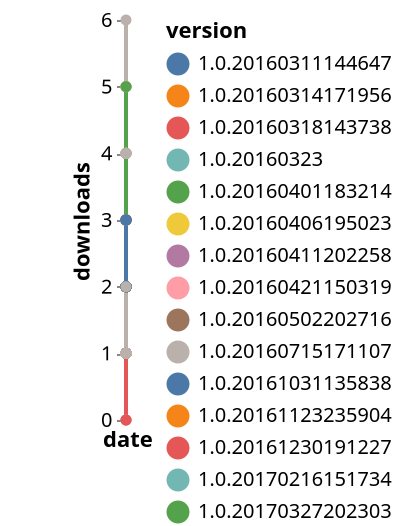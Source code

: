 {"$schema": "https://vega.github.io/schema/vega-lite/v5.json", "description": "A simple bar chart with embedded data.", "data": {"values": [{"date": "2021-09-03", "total": 349, "delta": 1, "version": "2.0.2"}, {"date": "2021-09-04", "total": 350, "delta": 1, "version": "2.0.2"}, {"date": "2021-09-05", "total": 351, "delta": 1, "version": "2.0.2"}, {"date": "2021-09-06", "total": 352, "delta": 1, "version": "2.0.2"}, {"date": "2021-09-07", "total": 353, "delta": 1, "version": "2.0.2"}, {"date": "2021-09-08", "total": 354, "delta": 1, "version": "2.0.2"}, {"date": "2021-09-09", "total": 356, "delta": 2, "version": "2.0.2"}, {"date": "2021-09-10", "total": 357, "delta": 1, "version": "2.0.2"}, {"date": "2021-09-11", "total": 358, "delta": 1, "version": "2.0.2"}, {"date": "2021-09-12", "total": 359, "delta": 1, "version": "2.0.2"}, {"date": "2021-09-13", "total": 360, "delta": 1, "version": "2.0.2"}, {"date": "2021-09-14", "total": 361, "delta": 1, "version": "2.0.2"}, {"date": "2021-09-15", "total": 362, "delta": 1, "version": "2.0.2"}, {"date": "2021-09-16", "total": 363, "delta": 1, "version": "2.0.2"}, {"date": "2021-09-03", "total": 535, "delta": 1, "version": "2.0.3.1"}, {"date": "2021-09-04", "total": 536, "delta": 1, "version": "2.0.3.1"}, {"date": "2021-09-05", "total": 537, "delta": 1, "version": "2.0.3.1"}, {"date": "2021-09-06", "total": 538, "delta": 1, "version": "2.0.3.1"}, {"date": "2021-09-07", "total": 540, "delta": 2, "version": "2.0.3.1"}, {"date": "2021-09-08", "total": 541, "delta": 1, "version": "2.0.3.1"}, {"date": "2021-09-09", "total": 544, "delta": 3, "version": "2.0.3.1"}, {"date": "2021-09-10", "total": 545, "delta": 1, "version": "2.0.3.1"}, {"date": "2021-09-11", "total": 546, "delta": 1, "version": "2.0.3.1"}, {"date": "2021-09-12", "total": 547, "delta": 1, "version": "2.0.3.1"}, {"date": "2021-09-13", "total": 548, "delta": 1, "version": "2.0.3.1"}, {"date": "2021-09-14", "total": 549, "delta": 1, "version": "2.0.3.1"}, {"date": "2021-09-15", "total": 550, "delta": 1, "version": "2.0.3.1"}, {"date": "2021-09-16", "total": 551, "delta": 1, "version": "2.0.3.1"}, {"date": "2021-09-03", "total": 2668, "delta": 2, "version": "1.0.20160323"}, {"date": "2021-09-04", "total": 2670, "delta": 2, "version": "1.0.20160323"}, {"date": "2021-09-05", "total": 2672, "delta": 2, "version": "1.0.20160323"}, {"date": "2021-09-06", "total": 2674, "delta": 2, "version": "1.0.20160323"}, {"date": "2021-09-07", "total": 2677, "delta": 3, "version": "1.0.20160323"}, {"date": "2021-09-08", "total": 2680, "delta": 3, "version": "1.0.20160323"}, {"date": "2021-09-09", "total": 2682, "delta": 2, "version": "1.0.20160323"}, {"date": "2021-09-10", "total": 2684, "delta": 2, "version": "1.0.20160323"}, {"date": "2021-09-11", "total": 2686, "delta": 2, "version": "1.0.20160323"}, {"date": "2021-09-12", "total": 2688, "delta": 2, "version": "1.0.20160323"}, {"date": "2021-09-13", "total": 2690, "delta": 2, "version": "1.0.20160323"}, {"date": "2021-09-14", "total": 2692, "delta": 2, "version": "1.0.20160323"}, {"date": "2021-09-15", "total": 2694, "delta": 2, "version": "1.0.20160323"}, {"date": "2021-09-16", "total": 2695, "delta": 1, "version": "1.0.20160323"}, {"date": "2021-09-03", "total": 2839, "delta": 2, "version": "1.0.20170216151734"}, {"date": "2021-09-04", "total": 2841, "delta": 2, "version": "1.0.20170216151734"}, {"date": "2021-09-05", "total": 2843, "delta": 2, "version": "1.0.20170216151734"}, {"date": "2021-09-06", "total": 2845, "delta": 2, "version": "1.0.20170216151734"}, {"date": "2021-09-07", "total": 2848, "delta": 3, "version": "1.0.20170216151734"}, {"date": "2021-09-08", "total": 2851, "delta": 3, "version": "1.0.20170216151734"}, {"date": "2021-09-09", "total": 2853, "delta": 2, "version": "1.0.20170216151734"}, {"date": "2021-09-10", "total": 2855, "delta": 2, "version": "1.0.20170216151734"}, {"date": "2021-09-11", "total": 2857, "delta": 2, "version": "1.0.20170216151734"}, {"date": "2021-09-12", "total": 2859, "delta": 2, "version": "1.0.20170216151734"}, {"date": "2021-09-13", "total": 2861, "delta": 2, "version": "1.0.20170216151734"}, {"date": "2021-09-14", "total": 2863, "delta": 2, "version": "1.0.20170216151734"}, {"date": "2021-09-15", "total": 2865, "delta": 2, "version": "1.0.20170216151734"}, {"date": "2021-09-16", "total": 2866, "delta": 1, "version": "1.0.20170216151734"}, {"date": "2021-09-03", "total": 3772, "delta": 2, "version": "1.0.20180216164101"}, {"date": "2021-09-04", "total": 3774, "delta": 2, "version": "1.0.20180216164101"}, {"date": "2021-09-05", "total": 3776, "delta": 2, "version": "1.0.20180216164101"}, {"date": "2021-09-06", "total": 3778, "delta": 2, "version": "1.0.20180216164101"}, {"date": "2021-09-07", "total": 3782, "delta": 4, "version": "1.0.20180216164101"}, {"date": "2021-09-08", "total": 3785, "delta": 3, "version": "1.0.20180216164101"}, {"date": "2021-09-09", "total": 3787, "delta": 2, "version": "1.0.20180216164101"}, {"date": "2021-09-10", "total": 3789, "delta": 2, "version": "1.0.20180216164101"}, {"date": "2021-09-11", "total": 3791, "delta": 2, "version": "1.0.20180216164101"}, {"date": "2021-09-12", "total": 3793, "delta": 2, "version": "1.0.20180216164101"}, {"date": "2021-09-13", "total": 3795, "delta": 2, "version": "1.0.20180216164101"}, {"date": "2021-09-14", "total": 3797, "delta": 2, "version": "1.0.20180216164101"}, {"date": "2021-09-15", "total": 3797, "delta": 0, "version": "1.0.20180216164101"}, {"date": "2021-09-16", "total": 3798, "delta": 1, "version": "1.0.20180216164101"}, {"date": "2021-09-03", "total": 3278, "delta": 2, "version": "1.0.20171010180436"}, {"date": "2021-09-04", "total": 3280, "delta": 2, "version": "1.0.20171010180436"}, {"date": "2021-09-05", "total": 3282, "delta": 2, "version": "1.0.20171010180436"}, {"date": "2021-09-06", "total": 3284, "delta": 2, "version": "1.0.20171010180436"}, {"date": "2021-09-07", "total": 3288, "delta": 4, "version": "1.0.20171010180436"}, {"date": "2021-09-08", "total": 3291, "delta": 3, "version": "1.0.20171010180436"}, {"date": "2021-09-09", "total": 3293, "delta": 2, "version": "1.0.20171010180436"}, {"date": "2021-09-10", "total": 3295, "delta": 2, "version": "1.0.20171010180436"}, {"date": "2021-09-11", "total": 3297, "delta": 2, "version": "1.0.20171010180436"}, {"date": "2021-09-12", "total": 3299, "delta": 2, "version": "1.0.20171010180436"}, {"date": "2021-09-13", "total": 3301, "delta": 2, "version": "1.0.20171010180436"}, {"date": "2021-09-14", "total": 3303, "delta": 2, "version": "1.0.20171010180436"}, {"date": "2021-09-15", "total": 3304, "delta": 1, "version": "1.0.20171010180436"}, {"date": "2021-09-16", "total": 3305, "delta": 1, "version": "1.0.20171010180436"}, {"date": "2021-09-03", "total": 135, "delta": 1, "version": "2.0.4"}, {"date": "2021-09-04", "total": 136, "delta": 1, "version": "2.0.4"}, {"date": "2021-09-05", "total": 137, "delta": 1, "version": "2.0.4"}, {"date": "2021-09-06", "total": 138, "delta": 1, "version": "2.0.4"}, {"date": "2021-09-07", "total": 139, "delta": 1, "version": "2.0.4"}, {"date": "2021-09-08", "total": 141, "delta": 2, "version": "2.0.4"}, {"date": "2021-09-09", "total": 143, "delta": 2, "version": "2.0.4"}, {"date": "2021-09-10", "total": 144, "delta": 1, "version": "2.0.4"}, {"date": "2021-09-11", "total": 145, "delta": 1, "version": "2.0.4"}, {"date": "2021-09-12", "total": 146, "delta": 1, "version": "2.0.4"}, {"date": "2021-09-13", "total": 148, "delta": 2, "version": "2.0.4"}, {"date": "2021-09-14", "total": 149, "delta": 1, "version": "2.0.4"}, {"date": "2021-09-15", "total": 151, "delta": 2, "version": "2.0.4"}, {"date": "2021-09-16", "total": 152, "delta": 1, "version": "2.0.4"}, {"date": "2021-09-03", "total": 2612, "delta": 2, "version": "1.3.1.20190301150258"}, {"date": "2021-09-04", "total": 2614, "delta": 2, "version": "1.3.1.20190301150258"}, {"date": "2021-09-05", "total": 2616, "delta": 2, "version": "1.3.1.20190301150258"}, {"date": "2021-09-06", "total": 2618, "delta": 2, "version": "1.3.1.20190301150258"}, {"date": "2021-09-07", "total": 2623, "delta": 5, "version": "1.3.1.20190301150258"}, {"date": "2021-09-08", "total": 2625, "delta": 2, "version": "1.3.1.20190301150258"}, {"date": "2021-09-09", "total": 2627, "delta": 2, "version": "1.3.1.20190301150258"}, {"date": "2021-09-10", "total": 2629, "delta": 2, "version": "1.3.1.20190301150258"}, {"date": "2021-09-11", "total": 2631, "delta": 2, "version": "1.3.1.20190301150258"}, {"date": "2021-09-12", "total": 2633, "delta": 2, "version": "1.3.1.20190301150258"}, {"date": "2021-09-13", "total": 2635, "delta": 2, "version": "1.3.1.20190301150258"}, {"date": "2021-09-14", "total": 2637, "delta": 2, "version": "1.3.1.20190301150258"}, {"date": "2021-09-15", "total": 2639, "delta": 2, "version": "1.3.1.20190301150258"}, {"date": "2021-09-16", "total": 2640, "delta": 1, "version": "1.3.1.20190301150258"}, {"date": "2021-09-03", "total": 148, "delta": 1, "version": "2.0.3"}, {"date": "2021-09-04", "total": 149, "delta": 1, "version": "2.0.3"}, {"date": "2021-09-05", "total": 150, "delta": 1, "version": "2.0.3"}, {"date": "2021-09-06", "total": 151, "delta": 1, "version": "2.0.3"}, {"date": "2021-09-07", "total": 152, "delta": 1, "version": "2.0.3"}, {"date": "2021-09-08", "total": 153, "delta": 1, "version": "2.0.3"}, {"date": "2021-09-09", "total": 155, "delta": 2, "version": "2.0.3"}, {"date": "2021-09-10", "total": 156, "delta": 1, "version": "2.0.3"}, {"date": "2021-09-11", "total": 157, "delta": 1, "version": "2.0.3"}, {"date": "2021-09-12", "total": 158, "delta": 1, "version": "2.0.3"}, {"date": "2021-09-13", "total": 159, "delta": 1, "version": "2.0.3"}, {"date": "2021-09-14", "total": 160, "delta": 1, "version": "2.0.3"}, {"date": "2021-09-15", "total": 161, "delta": 1, "version": "2.0.3"}, {"date": "2021-09-16", "total": 162, "delta": 1, "version": "2.0.3"}, {"date": "2021-09-03", "total": 2773, "delta": 2, "version": "1.0.20160318143738"}, {"date": "2021-09-04", "total": 2775, "delta": 2, "version": "1.0.20160318143738"}, {"date": "2021-09-05", "total": 2777, "delta": 2, "version": "1.0.20160318143738"}, {"date": "2021-09-06", "total": 2779, "delta": 2, "version": "1.0.20160318143738"}, {"date": "2021-09-07", "total": 2782, "delta": 3, "version": "1.0.20160318143738"}, {"date": "2021-09-08", "total": 2785, "delta": 3, "version": "1.0.20160318143738"}, {"date": "2021-09-09", "total": 2787, "delta": 2, "version": "1.0.20160318143738"}, {"date": "2021-09-10", "total": 2789, "delta": 2, "version": "1.0.20160318143738"}, {"date": "2021-09-11", "total": 2791, "delta": 2, "version": "1.0.20160318143738"}, {"date": "2021-09-12", "total": 2793, "delta": 2, "version": "1.0.20160318143738"}, {"date": "2021-09-13", "total": 2795, "delta": 2, "version": "1.0.20160318143738"}, {"date": "2021-09-14", "total": 2797, "delta": 2, "version": "1.0.20160318143738"}, {"date": "2021-09-15", "total": 2799, "delta": 2, "version": "1.0.20160318143738"}, {"date": "2021-09-16", "total": 2800, "delta": 1, "version": "1.0.20160318143738"}, {"date": "2021-09-03", "total": 308, "delta": 1, "version": "1.3.0.20190206223817"}, {"date": "2021-09-04", "total": 309, "delta": 1, "version": "1.3.0.20190206223817"}, {"date": "2021-09-05", "total": 310, "delta": 1, "version": "1.3.0.20190206223817"}, {"date": "2021-09-06", "total": 311, "delta": 1, "version": "1.3.0.20190206223817"}, {"date": "2021-09-07", "total": 312, "delta": 1, "version": "1.3.0.20190206223817"}, {"date": "2021-09-08", "total": 313, "delta": 1, "version": "1.3.0.20190206223817"}, {"date": "2021-09-09", "total": 315, "delta": 2, "version": "1.3.0.20190206223817"}, {"date": "2021-09-10", "total": 316, "delta": 1, "version": "1.3.0.20190206223817"}, {"date": "2021-09-11", "total": 317, "delta": 1, "version": "1.3.0.20190206223817"}, {"date": "2021-09-12", "total": 318, "delta": 1, "version": "1.3.0.20190206223817"}, {"date": "2021-09-13", "total": 319, "delta": 1, "version": "1.3.0.20190206223817"}, {"date": "2021-09-14", "total": 320, "delta": 1, "version": "1.3.0.20190206223817"}, {"date": "2021-09-15", "total": 321, "delta": 1, "version": "1.3.0.20190206223817"}, {"date": "2021-09-16", "total": 322, "delta": 1, "version": "1.3.0.20190206223817"}, {"date": "2021-09-03", "total": 2700, "delta": 3, "version": "1.0.20160311144647"}, {"date": "2021-09-04", "total": 2702, "delta": 2, "version": "1.0.20160311144647"}, {"date": "2021-09-05", "total": 2704, "delta": 2, "version": "1.0.20160311144647"}, {"date": "2021-09-06", "total": 2706, "delta": 2, "version": "1.0.20160311144647"}, {"date": "2021-09-07", "total": 2709, "delta": 3, "version": "1.0.20160311144647"}, {"date": "2021-09-08", "total": 2712, "delta": 3, "version": "1.0.20160311144647"}, {"date": "2021-09-09", "total": 2714, "delta": 2, "version": "1.0.20160311144647"}, {"date": "2021-09-10", "total": 2716, "delta": 2, "version": "1.0.20160311144647"}, {"date": "2021-09-11", "total": 2718, "delta": 2, "version": "1.0.20160311144647"}, {"date": "2021-09-12", "total": 2720, "delta": 2, "version": "1.0.20160311144647"}, {"date": "2021-09-13", "total": 2722, "delta": 2, "version": "1.0.20160311144647"}, {"date": "2021-09-14", "total": 2724, "delta": 2, "version": "1.0.20160311144647"}, {"date": "2021-09-15", "total": 2726, "delta": 2, "version": "1.0.20160311144647"}, {"date": "2021-09-16", "total": 2727, "delta": 1, "version": "1.0.20160311144647"}, {"date": "2021-09-03", "total": 264, "delta": 1, "version": "1.3.0.20190221150417"}, {"date": "2021-09-04", "total": 265, "delta": 1, "version": "1.3.0.20190221150417"}, {"date": "2021-09-05", "total": 266, "delta": 1, "version": "1.3.0.20190221150417"}, {"date": "2021-09-06", "total": 267, "delta": 1, "version": "1.3.0.20190221150417"}, {"date": "2021-09-07", "total": 268, "delta": 1, "version": "1.3.0.20190221150417"}, {"date": "2021-09-08", "total": 268, "delta": 0, "version": "1.3.0.20190221150417"}, {"date": "2021-09-09", "total": 270, "delta": 2, "version": "1.3.0.20190221150417"}, {"date": "2021-09-10", "total": 271, "delta": 1, "version": "1.3.0.20190221150417"}, {"date": "2021-09-11", "total": 272, "delta": 1, "version": "1.3.0.20190221150417"}, {"date": "2021-09-12", "total": 273, "delta": 1, "version": "1.3.0.20190221150417"}, {"date": "2021-09-13", "total": 274, "delta": 1, "version": "1.3.0.20190221150417"}, {"date": "2021-09-14", "total": 275, "delta": 1, "version": "1.3.0.20190221150417"}, {"date": "2021-09-15", "total": 275, "delta": 0, "version": "1.3.0.20190221150417"}, {"date": "2021-09-16", "total": 276, "delta": 1, "version": "1.3.0.20190221150417"}, {"date": "2021-09-03", "total": 281, "delta": 1, "version": "1.4.1"}, {"date": "2021-09-04", "total": 282, "delta": 1, "version": "1.4.1"}, {"date": "2021-09-05", "total": 283, "delta": 1, "version": "1.4.1"}, {"date": "2021-09-06", "total": 284, "delta": 1, "version": "1.4.1"}, {"date": "2021-09-07", "total": 285, "delta": 1, "version": "1.4.1"}, {"date": "2021-09-08", "total": 286, "delta": 1, "version": "1.4.1"}, {"date": "2021-09-09", "total": 288, "delta": 2, "version": "1.4.1"}, {"date": "2021-09-10", "total": 289, "delta": 1, "version": "1.4.1"}, {"date": "2021-09-11", "total": 290, "delta": 1, "version": "1.4.1"}, {"date": "2021-09-12", "total": 291, "delta": 1, "version": "1.4.1"}, {"date": "2021-09-13", "total": 292, "delta": 1, "version": "1.4.1"}, {"date": "2021-09-14", "total": 293, "delta": 1, "version": "1.4.1"}, {"date": "2021-09-15", "total": 294, "delta": 1, "version": "1.4.1"}, {"date": "2021-09-16", "total": 295, "delta": 1, "version": "1.4.1"}, {"date": "2021-09-03", "total": 3043, "delta": 2, "version": "1.0.20170414202629"}, {"date": "2021-09-04", "total": 3045, "delta": 2, "version": "1.0.20170414202629"}, {"date": "2021-09-05", "total": 3047, "delta": 2, "version": "1.0.20170414202629"}, {"date": "2021-09-06", "total": 3049, "delta": 2, "version": "1.0.20170414202629"}, {"date": "2021-09-07", "total": 3052, "delta": 3, "version": "1.0.20170414202629"}, {"date": "2021-09-08", "total": 3055, "delta": 3, "version": "1.0.20170414202629"}, {"date": "2021-09-09", "total": 3057, "delta": 2, "version": "1.0.20170414202629"}, {"date": "2021-09-10", "total": 3059, "delta": 2, "version": "1.0.20170414202629"}, {"date": "2021-09-11", "total": 3061, "delta": 2, "version": "1.0.20170414202629"}, {"date": "2021-09-12", "total": 3063, "delta": 2, "version": "1.0.20170414202629"}, {"date": "2021-09-13", "total": 3065, "delta": 2, "version": "1.0.20170414202629"}, {"date": "2021-09-14", "total": 3067, "delta": 2, "version": "1.0.20170414202629"}, {"date": "2021-09-15", "total": 3069, "delta": 2, "version": "1.0.20170414202629"}, {"date": "2021-09-16", "total": 3070, "delta": 1, "version": "1.0.20170414202629"}, {"date": "2021-09-03", "total": 2438, "delta": 2, "version": "1.3.3.20190419203205"}, {"date": "2021-09-04", "total": 2440, "delta": 2, "version": "1.3.3.20190419203205"}, {"date": "2021-09-05", "total": 2442, "delta": 2, "version": "1.3.3.20190419203205"}, {"date": "2021-09-06", "total": 2444, "delta": 2, "version": "1.3.3.20190419203205"}, {"date": "2021-09-07", "total": 2449, "delta": 5, "version": "1.3.3.20190419203205"}, {"date": "2021-09-08", "total": 2450, "delta": 1, "version": "1.3.3.20190419203205"}, {"date": "2021-09-09", "total": 2452, "delta": 2, "version": "1.3.3.20190419203205"}, {"date": "2021-09-10", "total": 2454, "delta": 2, "version": "1.3.3.20190419203205"}, {"date": "2021-09-11", "total": 2456, "delta": 2, "version": "1.3.3.20190419203205"}, {"date": "2021-09-12", "total": 2458, "delta": 2, "version": "1.3.3.20190419203205"}, {"date": "2021-09-13", "total": 2460, "delta": 2, "version": "1.3.3.20190419203205"}, {"date": "2021-09-14", "total": 2462, "delta": 2, "version": "1.3.3.20190419203205"}, {"date": "2021-09-15", "total": 2463, "delta": 1, "version": "1.3.3.20190419203205"}, {"date": "2021-09-16", "total": 2464, "delta": 1, "version": "1.3.3.20190419203205"}, {"date": "2021-09-03", "total": 150, "delta": 1, "version": "2.0.1"}, {"date": "2021-09-04", "total": 151, "delta": 1, "version": "2.0.1"}, {"date": "2021-09-05", "total": 152, "delta": 1, "version": "2.0.1"}, {"date": "2021-09-06", "total": 153, "delta": 1, "version": "2.0.1"}, {"date": "2021-09-07", "total": 154, "delta": 1, "version": "2.0.1"}, {"date": "2021-09-08", "total": 155, "delta": 1, "version": "2.0.1"}, {"date": "2021-09-09", "total": 157, "delta": 2, "version": "2.0.1"}, {"date": "2021-09-10", "total": 158, "delta": 1, "version": "2.0.1"}, {"date": "2021-09-11", "total": 159, "delta": 1, "version": "2.0.1"}, {"date": "2021-09-12", "total": 160, "delta": 1, "version": "2.0.1"}, {"date": "2021-09-13", "total": 161, "delta": 1, "version": "2.0.1"}, {"date": "2021-09-14", "total": 162, "delta": 1, "version": "2.0.1"}, {"date": "2021-09-15", "total": 163, "delta": 1, "version": "2.0.1"}, {"date": "2021-09-16", "total": 164, "delta": 1, "version": "2.0.1"}, {"date": "2021-09-03", "total": 2085, "delta": 2, "version": "1.3.2.20190419203205"}, {"date": "2021-09-04", "total": 2087, "delta": 2, "version": "1.3.2.20190419203205"}, {"date": "2021-09-05", "total": 2089, "delta": 2, "version": "1.3.2.20190419203205"}, {"date": "2021-09-06", "total": 2091, "delta": 2, "version": "1.3.2.20190419203205"}, {"date": "2021-09-07", "total": 2096, "delta": 5, "version": "1.3.2.20190419203205"}, {"date": "2021-09-08", "total": 2098, "delta": 2, "version": "1.3.2.20190419203205"}, {"date": "2021-09-09", "total": 2100, "delta": 2, "version": "1.3.2.20190419203205"}, {"date": "2021-09-10", "total": 2102, "delta": 2, "version": "1.3.2.20190419203205"}, {"date": "2021-09-11", "total": 2104, "delta": 2, "version": "1.3.2.20190419203205"}, {"date": "2021-09-12", "total": 2106, "delta": 2, "version": "1.3.2.20190419203205"}, {"date": "2021-09-13", "total": 2108, "delta": 2, "version": "1.3.2.20190419203205"}, {"date": "2021-09-14", "total": 2110, "delta": 2, "version": "1.3.2.20190419203205"}, {"date": "2021-09-15", "total": 2112, "delta": 2, "version": "1.3.2.20190419203205"}, {"date": "2021-09-16", "total": 2113, "delta": 1, "version": "1.3.2.20190419203205"}, {"date": "2021-09-03", "total": 2698, "delta": 2, "version": "1.0.20160314171956"}, {"date": "2021-09-04", "total": 2700, "delta": 2, "version": "1.0.20160314171956"}, {"date": "2021-09-05", "total": 2702, "delta": 2, "version": "1.0.20160314171956"}, {"date": "2021-09-06", "total": 2704, "delta": 2, "version": "1.0.20160314171956"}, {"date": "2021-09-07", "total": 2707, "delta": 3, "version": "1.0.20160314171956"}, {"date": "2021-09-08", "total": 2710, "delta": 3, "version": "1.0.20160314171956"}, {"date": "2021-09-09", "total": 2712, "delta": 2, "version": "1.0.20160314171956"}, {"date": "2021-09-10", "total": 2714, "delta": 2, "version": "1.0.20160314171956"}, {"date": "2021-09-11", "total": 2716, "delta": 2, "version": "1.0.20160314171956"}, {"date": "2021-09-12", "total": 2718, "delta": 2, "version": "1.0.20160314171956"}, {"date": "2021-09-13", "total": 2720, "delta": 2, "version": "1.0.20160314171956"}, {"date": "2021-09-14", "total": 2722, "delta": 2, "version": "1.0.20160314171956"}, {"date": "2021-09-15", "total": 2724, "delta": 2, "version": "1.0.20160314171956"}, {"date": "2021-09-16", "total": 2725, "delta": 1, "version": "1.0.20160314171956"}, {"date": "2021-09-03", "total": 233, "delta": 1, "version": "1.4.3"}, {"date": "2021-09-04", "total": 234, "delta": 1, "version": "1.4.3"}, {"date": "2021-09-05", "total": 235, "delta": 1, "version": "1.4.3"}, {"date": "2021-09-06", "total": 236, "delta": 1, "version": "1.4.3"}, {"date": "2021-09-07", "total": 237, "delta": 1, "version": "1.4.3"}, {"date": "2021-09-08", "total": 238, "delta": 1, "version": "1.4.3"}, {"date": "2021-09-09", "total": 240, "delta": 2, "version": "1.4.3"}, {"date": "2021-09-10", "total": 241, "delta": 1, "version": "1.4.3"}, {"date": "2021-09-11", "total": 242, "delta": 1, "version": "1.4.3"}, {"date": "2021-09-12", "total": 243, "delta": 1, "version": "1.4.3"}, {"date": "2021-09-13", "total": 244, "delta": 1, "version": "1.4.3"}, {"date": "2021-09-14", "total": 245, "delta": 1, "version": "1.4.3"}, {"date": "2021-09-15", "total": 246, "delta": 1, "version": "1.4.3"}, {"date": "2021-09-16", "total": 247, "delta": 1, "version": "1.4.3"}, {"date": "2021-09-03", "total": 471, "delta": 1, "version": "2.0.0"}, {"date": "2021-09-04", "total": 472, "delta": 1, "version": "2.0.0"}, {"date": "2021-09-05", "total": 473, "delta": 1, "version": "2.0.0"}, {"date": "2021-09-06", "total": 474, "delta": 1, "version": "2.0.0"}, {"date": "2021-09-07", "total": 475, "delta": 1, "version": "2.0.0"}, {"date": "2021-09-08", "total": 476, "delta": 1, "version": "2.0.0"}, {"date": "2021-09-09", "total": 478, "delta": 2, "version": "2.0.0"}, {"date": "2021-09-10", "total": 479, "delta": 1, "version": "2.0.0"}, {"date": "2021-09-11", "total": 480, "delta": 1, "version": "2.0.0"}, {"date": "2021-09-12", "total": 481, "delta": 1, "version": "2.0.0"}, {"date": "2021-09-13", "total": 482, "delta": 1, "version": "2.0.0"}, {"date": "2021-09-14", "total": 483, "delta": 1, "version": "2.0.0"}, {"date": "2021-09-15", "total": 484, "delta": 1, "version": "2.0.0"}, {"date": "2021-09-16", "total": 485, "delta": 1, "version": "2.0.0"}, {"date": "2021-09-03", "total": 2703, "delta": 3, "version": "1.0.20160401183214"}, {"date": "2021-09-04", "total": 2705, "delta": 2, "version": "1.0.20160401183214"}, {"date": "2021-09-05", "total": 2707, "delta": 2, "version": "1.0.20160401183214"}, {"date": "2021-09-06", "total": 2709, "delta": 2, "version": "1.0.20160401183214"}, {"date": "2021-09-07", "total": 2711, "delta": 2, "version": "1.0.20160401183214"}, {"date": "2021-09-08", "total": 2714, "delta": 3, "version": "1.0.20160401183214"}, {"date": "2021-09-09", "total": 2716, "delta": 2, "version": "1.0.20160401183214"}, {"date": "2021-09-10", "total": 2718, "delta": 2, "version": "1.0.20160401183214"}, {"date": "2021-09-11", "total": 2720, "delta": 2, "version": "1.0.20160401183214"}, {"date": "2021-09-12", "total": 2722, "delta": 2, "version": "1.0.20160401183214"}, {"date": "2021-09-13", "total": 2724, "delta": 2, "version": "1.0.20160401183214"}, {"date": "2021-09-14", "total": 2726, "delta": 2, "version": "1.0.20160401183214"}, {"date": "2021-09-15", "total": 2727, "delta": 1, "version": "1.0.20160401183214"}, {"date": "2021-09-16", "total": 2728, "delta": 1, "version": "1.0.20160401183214"}, {"date": "2021-09-03", "total": 2825, "delta": 2, "version": "1.0.20160421150319"}, {"date": "2021-09-04", "total": 2827, "delta": 2, "version": "1.0.20160421150319"}, {"date": "2021-09-05", "total": 2829, "delta": 2, "version": "1.0.20160421150319"}, {"date": "2021-09-06", "total": 2831, "delta": 2, "version": "1.0.20160421150319"}, {"date": "2021-09-07", "total": 2834, "delta": 3, "version": "1.0.20160421150319"}, {"date": "2021-09-08", "total": 2836, "delta": 2, "version": "1.0.20160421150319"}, {"date": "2021-09-09", "total": 2838, "delta": 2, "version": "1.0.20160421150319"}, {"date": "2021-09-10", "total": 2840, "delta": 2, "version": "1.0.20160421150319"}, {"date": "2021-09-11", "total": 2842, "delta": 2, "version": "1.0.20160421150319"}, {"date": "2021-09-12", "total": 2844, "delta": 2, "version": "1.0.20160421150319"}, {"date": "2021-09-13", "total": 2846, "delta": 2, "version": "1.0.20160421150319"}, {"date": "2021-09-14", "total": 2848, "delta": 2, "version": "1.0.20160421150319"}, {"date": "2021-09-15", "total": 2849, "delta": 1, "version": "1.0.20160421150319"}, {"date": "2021-09-16", "total": 2850, "delta": 1, "version": "1.0.20160421150319"}, {"date": "2021-09-03", "total": 2815, "delta": 2, "version": "1.0.20170327202303"}, {"date": "2021-09-04", "total": 2817, "delta": 2, "version": "1.0.20170327202303"}, {"date": "2021-09-05", "total": 2819, "delta": 2, "version": "1.0.20170327202303"}, {"date": "2021-09-06", "total": 2821, "delta": 2, "version": "1.0.20170327202303"}, {"date": "2021-09-07", "total": 2824, "delta": 3, "version": "1.0.20170327202303"}, {"date": "2021-09-08", "total": 2827, "delta": 3, "version": "1.0.20170327202303"}, {"date": "2021-09-09", "total": 2829, "delta": 2, "version": "1.0.20170327202303"}, {"date": "2021-09-10", "total": 2831, "delta": 2, "version": "1.0.20170327202303"}, {"date": "2021-09-11", "total": 2833, "delta": 2, "version": "1.0.20170327202303"}, {"date": "2021-09-12", "total": 2835, "delta": 2, "version": "1.0.20170327202303"}, {"date": "2021-09-13", "total": 2837, "delta": 2, "version": "1.0.20170327202303"}, {"date": "2021-09-14", "total": 2839, "delta": 2, "version": "1.0.20170327202303"}, {"date": "2021-09-15", "total": 2841, "delta": 2, "version": "1.0.20170327202303"}, {"date": "2021-09-16", "total": 2842, "delta": 1, "version": "1.0.20170327202303"}, {"date": "2021-09-03", "total": 2344, "delta": 2, "version": "1.3.0.20181218191458"}, {"date": "2021-09-04", "total": 2346, "delta": 2, "version": "1.3.0.20181218191458"}, {"date": "2021-09-05", "total": 2348, "delta": 2, "version": "1.3.0.20181218191458"}, {"date": "2021-09-06", "total": 2350, "delta": 2, "version": "1.3.0.20181218191458"}, {"date": "2021-09-07", "total": 2353, "delta": 3, "version": "1.3.0.20181218191458"}, {"date": "2021-09-08", "total": 2355, "delta": 2, "version": "1.3.0.20181218191458"}, {"date": "2021-09-09", "total": 2357, "delta": 2, "version": "1.3.0.20181218191458"}, {"date": "2021-09-10", "total": 2359, "delta": 2, "version": "1.3.0.20181218191458"}, {"date": "2021-09-11", "total": 2361, "delta": 2, "version": "1.3.0.20181218191458"}, {"date": "2021-09-12", "total": 2363, "delta": 2, "version": "1.3.0.20181218191458"}, {"date": "2021-09-13", "total": 2365, "delta": 2, "version": "1.3.0.20181218191458"}, {"date": "2021-09-14", "total": 2367, "delta": 2, "version": "1.3.0.20181218191458"}, {"date": "2021-09-15", "total": 2369, "delta": 2, "version": "1.3.0.20181218191458"}, {"date": "2021-09-16", "total": 2370, "delta": 1, "version": "1.3.0.20181218191458"}, {"date": "2021-09-03", "total": 2965, "delta": 2, "version": "1.0.20161230191227"}, {"date": "2021-09-04", "total": 2967, "delta": 2, "version": "1.0.20161230191227"}, {"date": "2021-09-05", "total": 2969, "delta": 2, "version": "1.0.20161230191227"}, {"date": "2021-09-06", "total": 2971, "delta": 2, "version": "1.0.20161230191227"}, {"date": "2021-09-07", "total": 2974, "delta": 3, "version": "1.0.20161230191227"}, {"date": "2021-09-08", "total": 2977, "delta": 3, "version": "1.0.20161230191227"}, {"date": "2021-09-09", "total": 2979, "delta": 2, "version": "1.0.20161230191227"}, {"date": "2021-09-10", "total": 2981, "delta": 2, "version": "1.0.20161230191227"}, {"date": "2021-09-11", "total": 2983, "delta": 2, "version": "1.0.20161230191227"}, {"date": "2021-09-12", "total": 2985, "delta": 2, "version": "1.0.20161230191227"}, {"date": "2021-09-13", "total": 2987, "delta": 2, "version": "1.0.20161230191227"}, {"date": "2021-09-14", "total": 2989, "delta": 2, "version": "1.0.20161230191227"}, {"date": "2021-09-15", "total": 2991, "delta": 2, "version": "1.0.20161230191227"}, {"date": "2021-09-16", "total": 2992, "delta": 1, "version": "1.0.20161230191227"}, {"date": "2021-09-03", "total": 5166, "delta": 5, "version": "1.0.20160715171107"}, {"date": "2021-09-04", "total": 5170, "delta": 4, "version": "1.0.20160715171107"}, {"date": "2021-09-05", "total": 5174, "delta": 4, "version": "1.0.20160715171107"}, {"date": "2021-09-06", "total": 5178, "delta": 4, "version": "1.0.20160715171107"}, {"date": "2021-09-07", "total": 5183, "delta": 5, "version": "1.0.20160715171107"}, {"date": "2021-09-08", "total": 5186, "delta": 3, "version": "1.0.20160715171107"}, {"date": "2021-09-09", "total": 5192, "delta": 6, "version": "1.0.20160715171107"}, {"date": "2021-09-10", "total": 5196, "delta": 4, "version": "1.0.20160715171107"}, {"date": "2021-09-11", "total": 5200, "delta": 4, "version": "1.0.20160715171107"}, {"date": "2021-09-12", "total": 5204, "delta": 4, "version": "1.0.20160715171107"}, {"date": "2021-09-13", "total": 5208, "delta": 4, "version": "1.0.20160715171107"}, {"date": "2021-09-14", "total": 5212, "delta": 4, "version": "1.0.20160715171107"}, {"date": "2021-09-15", "total": 5214, "delta": 2, "version": "1.0.20160715171107"}, {"date": "2021-09-16", "total": 5216, "delta": 2, "version": "1.0.20160715171107"}, {"date": "2021-09-03", "total": 2738, "delta": 3, "version": "1.0.20160406195023"}, {"date": "2021-09-04", "total": 2740, "delta": 2, "version": "1.0.20160406195023"}, {"date": "2021-09-05", "total": 2742, "delta": 2, "version": "1.0.20160406195023"}, {"date": "2021-09-06", "total": 2744, "delta": 2, "version": "1.0.20160406195023"}, {"date": "2021-09-07", "total": 2746, "delta": 2, "version": "1.0.20160406195023"}, {"date": "2021-09-08", "total": 2748, "delta": 2, "version": "1.0.20160406195023"}, {"date": "2021-09-09", "total": 2750, "delta": 2, "version": "1.0.20160406195023"}, {"date": "2021-09-10", "total": 2752, "delta": 2, "version": "1.0.20160406195023"}, {"date": "2021-09-11", "total": 2754, "delta": 2, "version": "1.0.20160406195023"}, {"date": "2021-09-12", "total": 2756, "delta": 2, "version": "1.0.20160406195023"}, {"date": "2021-09-13", "total": 2758, "delta": 2, "version": "1.0.20160406195023"}, {"date": "2021-09-14", "total": 2760, "delta": 2, "version": "1.0.20160406195023"}, {"date": "2021-09-15", "total": 2762, "delta": 2, "version": "1.0.20160406195023"}, {"date": "2021-09-16", "total": 2763, "delta": 1, "version": "1.0.20160406195023"}, {"date": "2021-09-03", "total": 2789, "delta": 2, "version": "1.0.20171211211613"}, {"date": "2021-09-04", "total": 2791, "delta": 2, "version": "1.0.20171211211613"}, {"date": "2021-09-05", "total": 2793, "delta": 2, "version": "1.0.20171211211613"}, {"date": "2021-09-06", "total": 2795, "delta": 2, "version": "1.0.20171211211613"}, {"date": "2021-09-07", "total": 2798, "delta": 3, "version": "1.0.20171211211613"}, {"date": "2021-09-08", "total": 2800, "delta": 2, "version": "1.0.20171211211613"}, {"date": "2021-09-09", "total": 2803, "delta": 3, "version": "1.0.20171211211613"}, {"date": "2021-09-10", "total": 2805, "delta": 2, "version": "1.0.20171211211613"}, {"date": "2021-09-11", "total": 2807, "delta": 2, "version": "1.0.20171211211613"}, {"date": "2021-09-12", "total": 2809, "delta": 2, "version": "1.0.20171211211613"}, {"date": "2021-09-13", "total": 2811, "delta": 2, "version": "1.0.20171211211613"}, {"date": "2021-09-14", "total": 2813, "delta": 2, "version": "1.0.20171211211613"}, {"date": "2021-09-15", "total": 2814, "delta": 1, "version": "1.0.20171211211613"}, {"date": "2021-09-16", "total": 2815, "delta": 1, "version": "1.0.20171211211613"}, {"date": "2021-09-03", "total": 2766, "delta": 2, "version": "1.0.20170914161842"}, {"date": "2021-09-04", "total": 2768, "delta": 2, "version": "1.0.20170914161842"}, {"date": "2021-09-05", "total": 2770, "delta": 2, "version": "1.0.20170914161842"}, {"date": "2021-09-06", "total": 2772, "delta": 2, "version": "1.0.20170914161842"}, {"date": "2021-09-07", "total": 2775, "delta": 3, "version": "1.0.20170914161842"}, {"date": "2021-09-08", "total": 2778, "delta": 3, "version": "1.0.20170914161842"}, {"date": "2021-09-09", "total": 2780, "delta": 2, "version": "1.0.20170914161842"}, {"date": "2021-09-10", "total": 2782, "delta": 2, "version": "1.0.20170914161842"}, {"date": "2021-09-11", "total": 2784, "delta": 2, "version": "1.0.20170914161842"}, {"date": "2021-09-12", "total": 2786, "delta": 2, "version": "1.0.20170914161842"}, {"date": "2021-09-13", "total": 2788, "delta": 2, "version": "1.0.20170914161842"}, {"date": "2021-09-14", "total": 2790, "delta": 2, "version": "1.0.20170914161842"}, {"date": "2021-09-15", "total": 2792, "delta": 2, "version": "1.0.20170914161842"}, {"date": "2021-09-16", "total": 2793, "delta": 1, "version": "1.0.20170914161842"}, {"date": "2021-09-03", "total": 4043, "delta": 2, "version": "1.0.20160502202716"}, {"date": "2021-09-04", "total": 4045, "delta": 2, "version": "1.0.20160502202716"}, {"date": "2021-09-05", "total": 4047, "delta": 2, "version": "1.0.20160502202716"}, {"date": "2021-09-06", "total": 4049, "delta": 2, "version": "1.0.20160502202716"}, {"date": "2021-09-07", "total": 4052, "delta": 3, "version": "1.0.20160502202716"}, {"date": "2021-09-08", "total": 4055, "delta": 3, "version": "1.0.20160502202716"}, {"date": "2021-09-09", "total": 4057, "delta": 2, "version": "1.0.20160502202716"}, {"date": "2021-09-10", "total": 4059, "delta": 2, "version": "1.0.20160502202716"}, {"date": "2021-09-11", "total": 4061, "delta": 2, "version": "1.0.20160502202716"}, {"date": "2021-09-12", "total": 4063, "delta": 2, "version": "1.0.20160502202716"}, {"date": "2021-09-13", "total": 4065, "delta": 2, "version": "1.0.20160502202716"}, {"date": "2021-09-14", "total": 4067, "delta": 2, "version": "1.0.20160502202716"}, {"date": "2021-09-15", "total": 4069, "delta": 2, "version": "1.0.20160502202716"}, {"date": "2021-09-16", "total": 4070, "delta": 1, "version": "1.0.20160502202716"}, {"date": "2021-09-03", "total": 2907, "delta": 2, "version": "1.0.20161123235904"}, {"date": "2021-09-04", "total": 2909, "delta": 2, "version": "1.0.20161123235904"}, {"date": "2021-09-05", "total": 2911, "delta": 2, "version": "1.0.20161123235904"}, {"date": "2021-09-06", "total": 2913, "delta": 2, "version": "1.0.20161123235904"}, {"date": "2021-09-07", "total": 2916, "delta": 3, "version": "1.0.20161123235904"}, {"date": "2021-09-08", "total": 2919, "delta": 3, "version": "1.0.20161123235904"}, {"date": "2021-09-09", "total": 2921, "delta": 2, "version": "1.0.20161123235904"}, {"date": "2021-09-10", "total": 2923, "delta": 2, "version": "1.0.20161123235904"}, {"date": "2021-09-11", "total": 2925, "delta": 2, "version": "1.0.20161123235904"}, {"date": "2021-09-12", "total": 2927, "delta": 2, "version": "1.0.20161123235904"}, {"date": "2021-09-13", "total": 2929, "delta": 2, "version": "1.0.20161123235904"}, {"date": "2021-09-14", "total": 2931, "delta": 2, "version": "1.0.20161123235904"}, {"date": "2021-09-15", "total": 2933, "delta": 2, "version": "1.0.20161123235904"}, {"date": "2021-09-16", "total": 2934, "delta": 1, "version": "1.0.20161123235904"}, {"date": "2021-09-03", "total": 209, "delta": 1, "version": "1.4.0"}, {"date": "2021-09-04", "total": 210, "delta": 1, "version": "1.4.0"}, {"date": "2021-09-05", "total": 211, "delta": 1, "version": "1.4.0"}, {"date": "2021-09-06", "total": 212, "delta": 1, "version": "1.4.0"}, {"date": "2021-09-07", "total": 213, "delta": 1, "version": "1.4.0"}, {"date": "2021-09-08", "total": 214, "delta": 1, "version": "1.4.0"}, {"date": "2021-09-09", "total": 216, "delta": 2, "version": "1.4.0"}, {"date": "2021-09-10", "total": 217, "delta": 1, "version": "1.4.0"}, {"date": "2021-09-11", "total": 218, "delta": 1, "version": "1.4.0"}, {"date": "2021-09-12", "total": 219, "delta": 1, "version": "1.4.0"}, {"date": "2021-09-13", "total": 220, "delta": 1, "version": "1.4.0"}, {"date": "2021-09-14", "total": 221, "delta": 1, "version": "1.4.0"}, {"date": "2021-09-15", "total": 222, "delta": 1, "version": "1.4.0"}, {"date": "2021-09-16", "total": 223, "delta": 1, "version": "1.4.0"}, {"date": "2021-09-03", "total": 2114, "delta": 2, "version": "1.3.1.20190419203205"}, {"date": "2021-09-04", "total": 2116, "delta": 2, "version": "1.3.1.20190419203205"}, {"date": "2021-09-05", "total": 2118, "delta": 2, "version": "1.3.1.20190419203205"}, {"date": "2021-09-06", "total": 2120, "delta": 2, "version": "1.3.1.20190419203205"}, {"date": "2021-09-07", "total": 2125, "delta": 5, "version": "1.3.1.20190419203205"}, {"date": "2021-09-08", "total": 2127, "delta": 2, "version": "1.3.1.20190419203205"}, {"date": "2021-09-09", "total": 2129, "delta": 2, "version": "1.3.1.20190419203205"}, {"date": "2021-09-10", "total": 2131, "delta": 2, "version": "1.3.1.20190419203205"}, {"date": "2021-09-11", "total": 2133, "delta": 2, "version": "1.3.1.20190419203205"}, {"date": "2021-09-12", "total": 2135, "delta": 2, "version": "1.3.1.20190419203205"}, {"date": "2021-09-13", "total": 2137, "delta": 2, "version": "1.3.1.20190419203205"}, {"date": "2021-09-14", "total": 2139, "delta": 2, "version": "1.3.1.20190419203205"}, {"date": "2021-09-15", "total": 2141, "delta": 2, "version": "1.3.1.20190419203205"}, {"date": "2021-09-16", "total": 2142, "delta": 1, "version": "1.3.1.20190419203205"}, {"date": "2021-09-03", "total": 2753, "delta": 2, "version": "1.0.20160411202258"}, {"date": "2021-09-04", "total": 2755, "delta": 2, "version": "1.0.20160411202258"}, {"date": "2021-09-05", "total": 2757, "delta": 2, "version": "1.0.20160411202258"}, {"date": "2021-09-06", "total": 2759, "delta": 2, "version": "1.0.20160411202258"}, {"date": "2021-09-07", "total": 2762, "delta": 3, "version": "1.0.20160411202258"}, {"date": "2021-09-08", "total": 2765, "delta": 3, "version": "1.0.20160411202258"}, {"date": "2021-09-09", "total": 2767, "delta": 2, "version": "1.0.20160411202258"}, {"date": "2021-09-10", "total": 2769, "delta": 2, "version": "1.0.20160411202258"}, {"date": "2021-09-11", "total": 2771, "delta": 2, "version": "1.0.20160411202258"}, {"date": "2021-09-12", "total": 2773, "delta": 2, "version": "1.0.20160411202258"}, {"date": "2021-09-13", "total": 2775, "delta": 2, "version": "1.0.20160411202258"}, {"date": "2021-09-14", "total": 2777, "delta": 2, "version": "1.0.20160411202258"}, {"date": "2021-09-15", "total": 2779, "delta": 2, "version": "1.0.20160411202258"}, {"date": "2021-09-16", "total": 2780, "delta": 1, "version": "1.0.20160411202258"}, {"date": "2021-09-03", "total": 2800, "delta": 3, "version": "1.0.20161031135838"}, {"date": "2021-09-04", "total": 2802, "delta": 2, "version": "1.0.20161031135838"}, {"date": "2021-09-05", "total": 2804, "delta": 2, "version": "1.0.20161031135838"}, {"date": "2021-09-06", "total": 2806, "delta": 2, "version": "1.0.20161031135838"}, {"date": "2021-09-07", "total": 2809, "delta": 3, "version": "1.0.20161031135838"}, {"date": "2021-09-08", "total": 2811, "delta": 2, "version": "1.0.20161031135838"}, {"date": "2021-09-09", "total": 2814, "delta": 3, "version": "1.0.20161031135838"}, {"date": "2021-09-10", "total": 2816, "delta": 2, "version": "1.0.20161031135838"}, {"date": "2021-09-11", "total": 2818, "delta": 2, "version": "1.0.20161031135838"}, {"date": "2021-09-12", "total": 2820, "delta": 2, "version": "1.0.20161031135838"}, {"date": "2021-09-13", "total": 2822, "delta": 2, "version": "1.0.20161031135838"}, {"date": "2021-09-14", "total": 2824, "delta": 2, "version": "1.0.20161031135838"}, {"date": "2021-09-15", "total": 2825, "delta": 1, "version": "1.0.20161031135838"}, {"date": "2021-09-16", "total": 2826, "delta": 1, "version": "1.0.20161031135838"}, {"date": "2021-09-03", "total": 203, "delta": 1, "version": "1.4.2"}, {"date": "2021-09-04", "total": 204, "delta": 1, "version": "1.4.2"}, {"date": "2021-09-05", "total": 205, "delta": 1, "version": "1.4.2"}, {"date": "2021-09-06", "total": 206, "delta": 1, "version": "1.4.2"}, {"date": "2021-09-07", "total": 207, "delta": 1, "version": "1.4.2"}, {"date": "2021-09-08", "total": 208, "delta": 1, "version": "1.4.2"}, {"date": "2021-09-09", "total": 210, "delta": 2, "version": "1.4.2"}, {"date": "2021-09-10", "total": 211, "delta": 1, "version": "1.4.2"}, {"date": "2021-09-11", "total": 212, "delta": 1, "version": "1.4.2"}, {"date": "2021-09-12", "total": 213, "delta": 1, "version": "1.4.2"}, {"date": "2021-09-13", "total": 214, "delta": 1, "version": "1.4.2"}, {"date": "2021-09-14", "total": 215, "delta": 1, "version": "1.4.2"}, {"date": "2021-09-15", "total": 216, "delta": 1, "version": "1.4.2"}, {"date": "2021-09-16", "total": 217, "delta": 1, "version": "1.4.2"}]}, "width": "container", "mark": {"type": "line", "point": {"filled": true}}, "encoding": {"x": {"field": "date", "type": "temporal", "timeUnit": "yearmonthdate", "title": "date", "axis": {"labelAngle": -15}}, "y": {"field": "delta", "type": "quantitative", "title": "downloads"}, "color": {"field": "version", "type": "nominal"}, "tooltip": {"field": "delta"}}}
